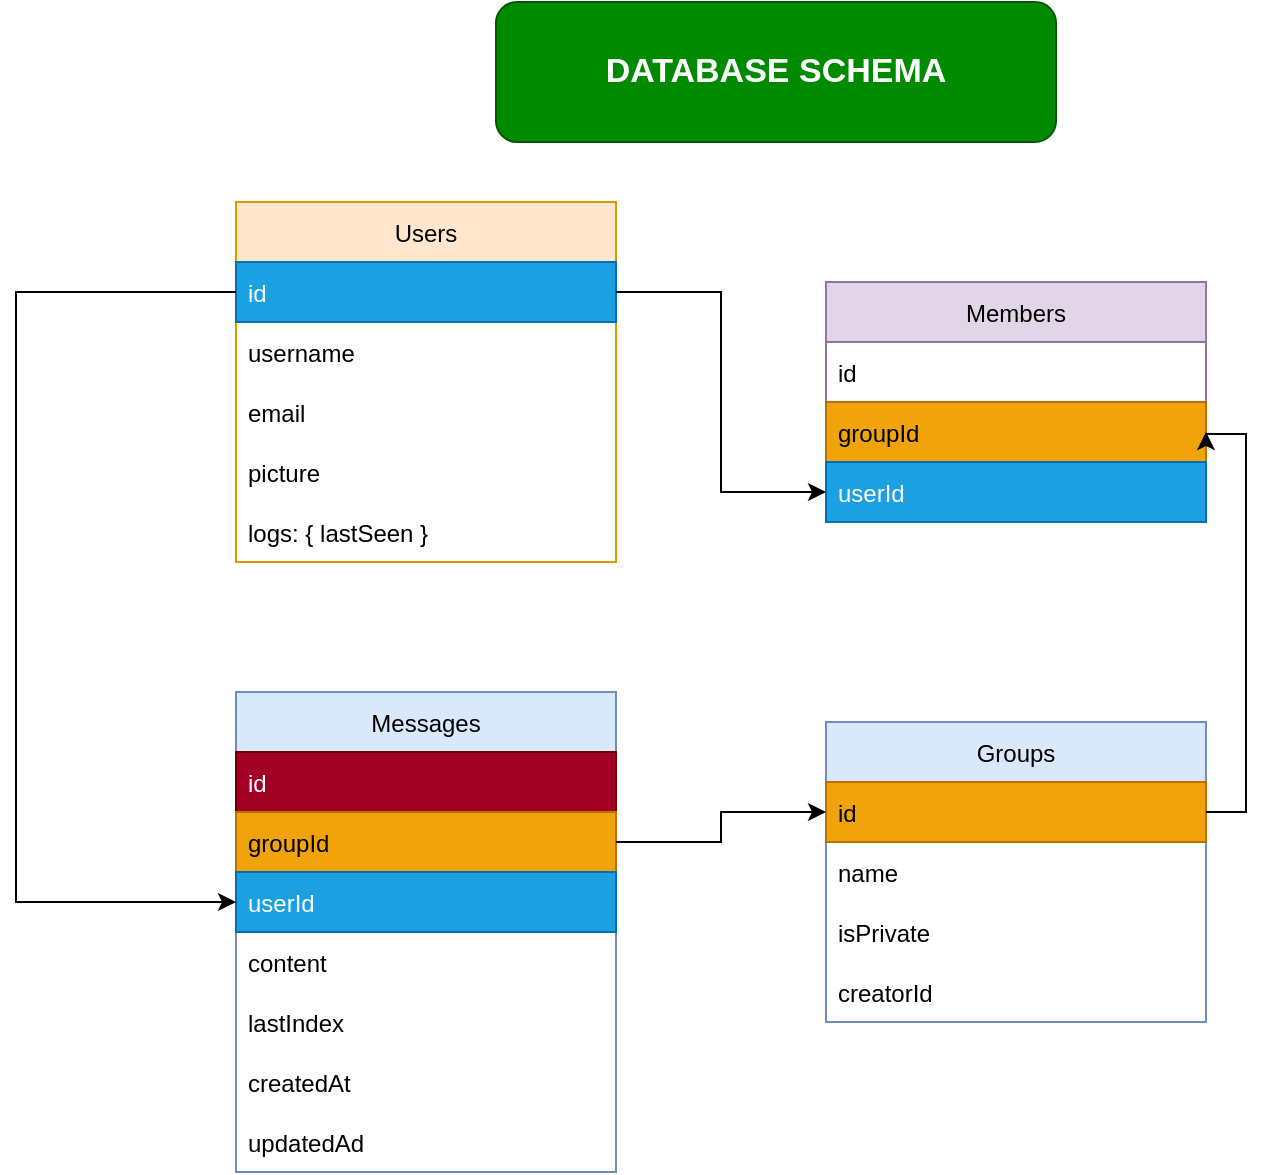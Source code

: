 <mxfile version="18.0.3" type="google"><diagram id="CGveNqiZe5PFafoDy2Sh" name="Page-1"><mxGraphModel grid="1" page="1" gridSize="10" guides="1" tooltips="1" connect="1" arrows="1" fold="1" pageScale="1" pageWidth="850" pageHeight="1100" math="0" shadow="0"><root><mxCell id="0"/><mxCell id="1" parent="0"/><mxCell id="yTD6MKd8JG_vFS2kNvTu-1" value="Users" style="swimlane;fontStyle=0;childLayout=stackLayout;horizontal=1;startSize=30;horizontalStack=0;resizeParent=1;resizeParentMax=0;resizeLast=0;collapsible=1;marginBottom=0;fillColor=#ffe6cc;strokeColor=#d79b00;" vertex="1" parent="1"><mxGeometry x="130" y="140" width="190" height="180" as="geometry"/></mxCell><mxCell id="yTD6MKd8JG_vFS2kNvTu-2" value="id" style="text;strokeColor=#006EAF;fillColor=#1ba1e2;align=left;verticalAlign=middle;spacingLeft=4;spacingRight=4;overflow=hidden;points=[[0,0.5],[1,0.5]];portConstraint=eastwest;rotatable=0;fontColor=#ffffff;" vertex="1" parent="yTD6MKd8JG_vFS2kNvTu-1"><mxGeometry y="30" width="190" height="30" as="geometry"/></mxCell><mxCell id="yTD6MKd8JG_vFS2kNvTu-3" value="username" style="text;strokeColor=none;fillColor=none;align=left;verticalAlign=middle;spacingLeft=4;spacingRight=4;overflow=hidden;points=[[0,0.5],[1,0.5]];portConstraint=eastwest;rotatable=0;" vertex="1" parent="yTD6MKd8JG_vFS2kNvTu-1"><mxGeometry y="60" width="190" height="30" as="geometry"/></mxCell><mxCell id="yTD6MKd8JG_vFS2kNvTu-4" value="email" style="text;strokeColor=none;fillColor=none;align=left;verticalAlign=middle;spacingLeft=4;spacingRight=4;overflow=hidden;points=[[0,0.5],[1,0.5]];portConstraint=eastwest;rotatable=0;" vertex="1" parent="yTD6MKd8JG_vFS2kNvTu-1"><mxGeometry y="90" width="190" height="30" as="geometry"/></mxCell><mxCell id="yTD6MKd8JG_vFS2kNvTu-5" value="picture" style="text;strokeColor=none;fillColor=none;align=left;verticalAlign=middle;spacingLeft=4;spacingRight=4;overflow=hidden;points=[[0,0.5],[1,0.5]];portConstraint=eastwest;rotatable=0;" vertex="1" parent="yTD6MKd8JG_vFS2kNvTu-1"><mxGeometry y="120" width="190" height="30" as="geometry"/></mxCell><mxCell id="yTD6MKd8JG_vFS2kNvTu-6" value="logs: { lastSeen }" style="text;strokeColor=none;fillColor=none;align=left;verticalAlign=middle;spacingLeft=4;spacingRight=4;overflow=hidden;points=[[0,0.5],[1,0.5]];portConstraint=eastwest;rotatable=0;" vertex="1" parent="yTD6MKd8JG_vFS2kNvTu-1"><mxGeometry y="150" width="190" height="30" as="geometry"/></mxCell><mxCell id="yTD6MKd8JG_vFS2kNvTu-8" value="Groups" style="swimlane;fontStyle=0;childLayout=stackLayout;horizontal=1;startSize=30;horizontalStack=0;resizeParent=1;resizeParentMax=0;resizeLast=0;collapsible=1;marginBottom=0;fillColor=#dae8fc;strokeColor=#6c8ebf;" vertex="1" parent="1"><mxGeometry x="425" y="400" width="190" height="150" as="geometry"/></mxCell><mxCell id="yTD6MKd8JG_vFS2kNvTu-9" value="id" style="text;strokeColor=#BD7000;fillColor=#f0a30a;align=left;verticalAlign=middle;spacingLeft=4;spacingRight=4;overflow=hidden;points=[[0,0.5],[1,0.5]];portConstraint=eastwest;rotatable=0;fontColor=#000000;" vertex="1" parent="yTD6MKd8JG_vFS2kNvTu-8"><mxGeometry y="30" width="190" height="30" as="geometry"/></mxCell><mxCell id="yTD6MKd8JG_vFS2kNvTu-10" value="name" style="text;strokeColor=none;fillColor=none;align=left;verticalAlign=middle;spacingLeft=4;spacingRight=4;overflow=hidden;points=[[0,0.5],[1,0.5]];portConstraint=eastwest;rotatable=0;" vertex="1" parent="yTD6MKd8JG_vFS2kNvTu-8"><mxGeometry y="60" width="190" height="30" as="geometry"/></mxCell><mxCell id="yTD6MKd8JG_vFS2kNvTu-11" value="isPrivate" style="text;strokeColor=none;fillColor=none;align=left;verticalAlign=middle;spacingLeft=4;spacingRight=4;overflow=hidden;points=[[0,0.5],[1,0.5]];portConstraint=eastwest;rotatable=0;" vertex="1" parent="yTD6MKd8JG_vFS2kNvTu-8"><mxGeometry y="90" width="190" height="30" as="geometry"/></mxCell><mxCell id="yTD6MKd8JG_vFS2kNvTu-12" value="creatorId" style="text;strokeColor=none;fillColor=none;align=left;verticalAlign=middle;spacingLeft=4;spacingRight=4;overflow=hidden;points=[[0,0.5],[1,0.5]];portConstraint=eastwest;rotatable=0;" vertex="1" parent="yTD6MKd8JG_vFS2kNvTu-8"><mxGeometry y="120" width="190" height="30" as="geometry"/></mxCell><mxCell id="yTD6MKd8JG_vFS2kNvTu-14" value="Members" style="swimlane;fontStyle=0;childLayout=stackLayout;horizontal=1;startSize=30;horizontalStack=0;resizeParent=1;resizeParentMax=0;resizeLast=0;collapsible=1;marginBottom=0;fillColor=#e1d5e7;strokeColor=#9673a6;" vertex="1" parent="1"><mxGeometry x="425" y="180" width="190" height="120" as="geometry"/></mxCell><mxCell id="yTD6MKd8JG_vFS2kNvTu-15" value="id" style="text;align=left;verticalAlign=middle;spacingLeft=4;spacingRight=4;overflow=hidden;points=[[0,0.5],[1,0.5]];portConstraint=eastwest;rotatable=0;" vertex="1" parent="yTD6MKd8JG_vFS2kNvTu-14"><mxGeometry y="30" width="190" height="30" as="geometry"/></mxCell><mxCell id="yTD6MKd8JG_vFS2kNvTu-16" value="groupId" style="text;strokeColor=#BD7000;fillColor=#f0a30a;align=left;verticalAlign=middle;spacingLeft=4;spacingRight=4;overflow=hidden;points=[[0,0.5],[1,0.5]];portConstraint=eastwest;rotatable=0;fontColor=#000000;" vertex="1" parent="yTD6MKd8JG_vFS2kNvTu-14"><mxGeometry y="60" width="190" height="30" as="geometry"/></mxCell><mxCell id="yTD6MKd8JG_vFS2kNvTu-17" value="userId" style="text;strokeColor=#006EAF;fillColor=#1ba1e2;align=left;verticalAlign=middle;spacingLeft=4;spacingRight=4;overflow=hidden;points=[[0,0.5],[1,0.5]];portConstraint=eastwest;rotatable=0;fontColor=#ffffff;" vertex="1" parent="yTD6MKd8JG_vFS2kNvTu-14"><mxGeometry y="90" width="190" height="30" as="geometry"/></mxCell><mxCell id="yTD6MKd8JG_vFS2kNvTu-20" value="Messages" style="swimlane;fontStyle=0;childLayout=stackLayout;horizontal=1;startSize=30;horizontalStack=0;resizeParent=1;resizeParentMax=0;resizeLast=0;collapsible=1;marginBottom=0;fillColor=#dae8fc;strokeColor=#6c8ebf;" vertex="1" parent="1"><mxGeometry x="130" y="385" width="190" height="240" as="geometry"/></mxCell><mxCell id="yTD6MKd8JG_vFS2kNvTu-21" value="id" style="text;strokeColor=#6F0000;fillColor=#a20025;align=left;verticalAlign=middle;spacingLeft=4;spacingRight=4;overflow=hidden;points=[[0,0.5],[1,0.5]];portConstraint=eastwest;rotatable=0;fontColor=#ffffff;" vertex="1" parent="yTD6MKd8JG_vFS2kNvTu-20"><mxGeometry y="30" width="190" height="30" as="geometry"/></mxCell><mxCell id="yTD6MKd8JG_vFS2kNvTu-22" value="groupId" style="text;strokeColor=#BD7000;fillColor=#f0a30a;align=left;verticalAlign=middle;spacingLeft=4;spacingRight=4;overflow=hidden;points=[[0,0.5],[1,0.5]];portConstraint=eastwest;rotatable=0;fontColor=#000000;" vertex="1" parent="yTD6MKd8JG_vFS2kNvTu-20"><mxGeometry y="60" width="190" height="30" as="geometry"/></mxCell><mxCell id="yTD6MKd8JG_vFS2kNvTu-23" value="userId" style="text;strokeColor=#006EAF;fillColor=#1ba1e2;align=left;verticalAlign=middle;spacingLeft=4;spacingRight=4;overflow=hidden;points=[[0,0.5],[1,0.5]];portConstraint=eastwest;rotatable=0;fontColor=#ffffff;" vertex="1" parent="yTD6MKd8JG_vFS2kNvTu-20"><mxGeometry y="90" width="190" height="30" as="geometry"/></mxCell><mxCell id="yTD6MKd8JG_vFS2kNvTu-24" value="content" style="text;strokeColor=none;fillColor=none;align=left;verticalAlign=middle;spacingLeft=4;spacingRight=4;overflow=hidden;points=[[0,0.5],[1,0.5]];portConstraint=eastwest;rotatable=0;" vertex="1" parent="yTD6MKd8JG_vFS2kNvTu-20"><mxGeometry y="120" width="190" height="30" as="geometry"/></mxCell><mxCell id="yTD6MKd8JG_vFS2kNvTu-27" value="lastIndex" style="text;strokeColor=none;fillColor=none;align=left;verticalAlign=middle;spacingLeft=4;spacingRight=4;overflow=hidden;points=[[0,0.5],[1,0.5]];portConstraint=eastwest;rotatable=0;" vertex="1" parent="yTD6MKd8JG_vFS2kNvTu-20"><mxGeometry y="150" width="190" height="30" as="geometry"/></mxCell><mxCell id="yTD6MKd8JG_vFS2kNvTu-35" value="createdAt" style="text;strokeColor=none;fillColor=none;align=left;verticalAlign=middle;spacingLeft=4;spacingRight=4;overflow=hidden;points=[[0,0.5],[1,0.5]];portConstraint=eastwest;rotatable=0;" vertex="1" parent="yTD6MKd8JG_vFS2kNvTu-20"><mxGeometry y="180" width="190" height="30" as="geometry"/></mxCell><mxCell id="yTD6MKd8JG_vFS2kNvTu-36" value="updatedAd" style="text;strokeColor=none;fillColor=none;align=left;verticalAlign=middle;spacingLeft=4;spacingRight=4;overflow=hidden;points=[[0,0.5],[1,0.5]];portConstraint=eastwest;rotatable=0;" vertex="1" parent="yTD6MKd8JG_vFS2kNvTu-20"><mxGeometry y="210" width="190" height="30" as="geometry"/></mxCell><mxCell id="yTD6MKd8JG_vFS2kNvTu-28" style="edgeStyle=orthogonalEdgeStyle;rounded=0;orthogonalLoop=1;jettySize=auto;html=1;entryX=0;entryY=0.5;entryDx=0;entryDy=0;" edge="1" parent="1" source="yTD6MKd8JG_vFS2kNvTu-2" target="yTD6MKd8JG_vFS2kNvTu-17"><mxGeometry relative="1" as="geometry"/></mxCell><mxCell id="yTD6MKd8JG_vFS2kNvTu-29" style="edgeStyle=orthogonalEdgeStyle;rounded=0;orthogonalLoop=1;jettySize=auto;html=1;entryX=1;entryY=0.5;entryDx=0;entryDy=0;" edge="1" parent="1" source="yTD6MKd8JG_vFS2kNvTu-9" target="yTD6MKd8JG_vFS2kNvTu-16"><mxGeometry relative="1" as="geometry"><Array as="points"><mxPoint x="635" y="445"/><mxPoint x="635" y="256"/></Array></mxGeometry></mxCell><mxCell id="yTD6MKd8JG_vFS2kNvTu-31" style="edgeStyle=orthogonalEdgeStyle;rounded=0;orthogonalLoop=1;jettySize=auto;html=1;entryX=0;entryY=0.5;entryDx=0;entryDy=0;" edge="1" parent="1" source="yTD6MKd8JG_vFS2kNvTu-2" target="yTD6MKd8JG_vFS2kNvTu-23"><mxGeometry relative="1" as="geometry"><Array as="points"><mxPoint x="20" y="185"/><mxPoint x="20" y="490"/></Array></mxGeometry></mxCell><mxCell id="yTD6MKd8JG_vFS2kNvTu-32" style="edgeStyle=orthogonalEdgeStyle;rounded=0;orthogonalLoop=1;jettySize=auto;html=1;entryX=0;entryY=0.5;entryDx=0;entryDy=0;" edge="1" parent="1" source="yTD6MKd8JG_vFS2kNvTu-22" target="yTD6MKd8JG_vFS2kNvTu-9"><mxGeometry relative="1" as="geometry"/></mxCell><mxCell id="yTD6MKd8JG_vFS2kNvTu-33" value="&lt;font style=&quot;font-size: 17px;&quot;&gt;&lt;b&gt;DATABASE SCHEMA&lt;/b&gt;&lt;/font&gt;" style="rounded=1;whiteSpace=wrap;html=1;fillColor=#008a00;fontColor=#ffffff;strokeColor=#005700;" vertex="1" parent="1"><mxGeometry x="260" y="40" width="280" height="70" as="geometry"/></mxCell></root></mxGraphModel></diagram></mxfile>